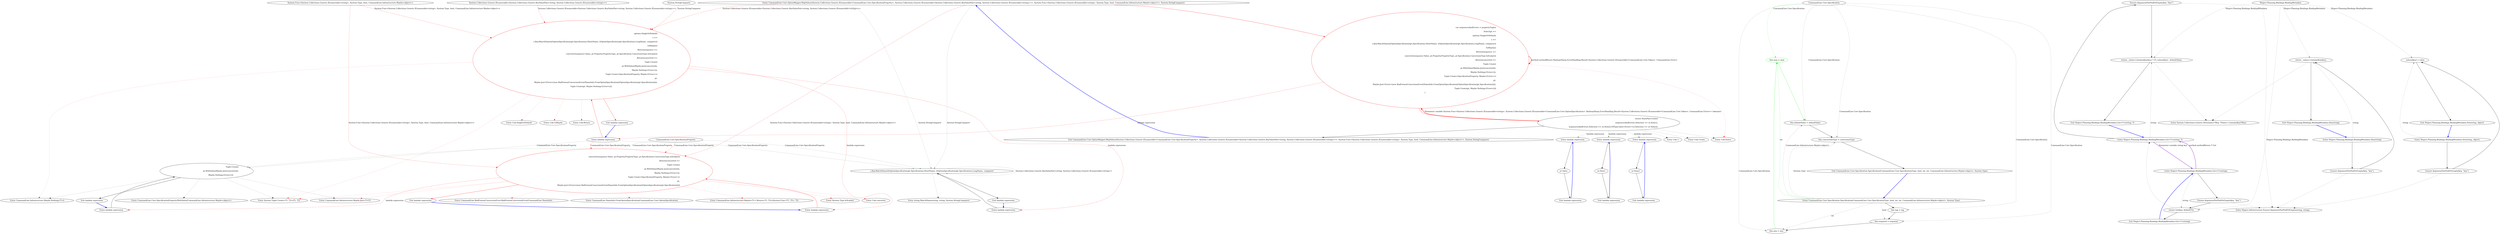 digraph  {
n41 [label="System.Collections.Generic.IEnumerable<System.Collections.Generic.KeyValuePair<string, System.Collections.Generic.IEnumerable<string>>>", span=""];
n42 [label="System.Func<System.Collections.Generic.IEnumerable<string>, System.Type, bool, CommandLine.Infrastructure.Maybe<object>>", span=""];
n43 [label="System.StringComparer", span=""];
n44 [label="CommandLine.Core.SpecificationProperty", span=""];
n0 [label="Entry CommandLine.Core.OptionMapper.MapValues(System.Collections.Generic.IEnumerable<CommandLine.Core.SpecificationProperty>, System.Collections.Generic.IEnumerable<System.Collections.Generic.KeyValuePair<string, System.Collections.Generic.IEnumerable<string>>>, System.Func<System.Collections.Generic.IEnumerable<string>, System.Type, bool, CommandLine.Infrastructure.Maybe<object>>, System.StringComparer)", span="13-13", cluster="CommandLine.Core.OptionMapper.MapValues(System.Collections.Generic.IEnumerable<CommandLine.Core.SpecificationProperty>, System.Collections.Generic.IEnumerable<System.Collections.Generic.KeyValuePair<string, System.Collections.Generic.IEnumerable<string>>>, System.Func<System.Collections.Generic.IEnumerable<string>, System.Type, bool, CommandLine.Infrastructure.Maybe<object>>, System.StringComparer)"];
n1 [label="var sequencesAndErrors = propertyTuples\r\n                .Select(pt =>\r\n                    options.SingleOrDefault(\r\n                            s =>\r\n                            s.Key.MatchName(((OptionSpecification)pt.Specification).ShortName, ((OptionSpecification)pt.Specification).LongName, comparer))\r\n                               .ToMaybe()\r\n                               .Return(sequence =>\r\n                                    converter(sequence.Value, pt.Property.PropertyType, pt.Specification.ConversionType.IsScalar())\r\n                                    .Return(converted =>\r\n                                            Tuple.Create(\r\n                                                pt.WithValue(Maybe.Just(converted)),\r\n                                                Maybe.Nothing<Error>()),\r\n                                            Tuple.Create<SpecificationProperty, Maybe<Error>>(\r\n                                                pt,\r\n                                                Maybe.Just<Error>(new BadFormatConversionError(NameInfo.FromOptionSpecification((OptionSpecification)pt.Specification))))),\r\n                                Tuple.Create(pt, Maybe.Nothing<Error>()))\r\n                )", span="19-35", cluster="CommandLine.Core.OptionMapper.MapValues(System.Collections.Generic.IEnumerable<CommandLine.Core.SpecificationProperty>, System.Collections.Generic.IEnumerable<System.Collections.Generic.KeyValuePair<string, System.Collections.Generic.IEnumerable<string>>>, System.Func<System.Collections.Generic.IEnumerable<string>, System.Type, bool, CommandLine.Infrastructure.Maybe<object>>, System.StringComparer)", color=red, community=0];
n8 [label="options.SingleOrDefault(\r\n                            s =>\r\n                            s.Key.MatchName(((OptionSpecification)pt.Specification).ShortName, ((OptionSpecification)pt.Specification).LongName, comparer))\r\n                               .ToMaybe()\r\n                               .Return(sequence =>\r\n                                    converter(sequence.Value, pt.Property.PropertyType, pt.Specification.ConversionType.IsScalar())\r\n                                    .Return(converted =>\r\n                                            Tuple.Create(\r\n                                                pt.WithValue(Maybe.Just(converted)),\r\n                                                Maybe.Nothing<Error>()),\r\n                                            Tuple.Create<SpecificationProperty, Maybe<Error>>(\r\n                                                pt,\r\n                                                Maybe.Just<Error>(new BadFormatConversionError(NameInfo.FromOptionSpecification((OptionSpecification)pt.Specification))))),\r\n                                Tuple.Create(pt, Maybe.Nothing<Error>()))", span="21-34", cluster="lambda expression", color=red, community=0];
n16 [label="s.Key.MatchName(((OptionSpecification)pt.Specification).ShortName, ((OptionSpecification)pt.Specification).LongName, comparer)", span="23-23", cluster="lambda expression"];
n20 [label="converter(sequence.Value, pt.Property.PropertyType, pt.Specification.ConversionType.IsScalar())\r\n                                    .Return(converted =>\r\n                                            Tuple.Create(\r\n                                                pt.WithValue(Maybe.Just(converted)),\r\n                                                Maybe.Nothing<Error>()),\r\n                                            Tuple.Create<SpecificationProperty, Maybe<Error>>(\r\n                                                pt,\r\n                                                Maybe.Just<Error>(new BadFormatConversionError(NameInfo.FromOptionSpecification((OptionSpecification)pt.Specification)))))", span="26-33", cluster="lambda expression", color=red, community=0];
n2 [label="return StatePair.Create(\r\n                sequencesAndErrors.Select(se => se.Item1),\r\n                sequencesAndErrors.Select(se => se.Item2).OfType<Just<Error>>().Select(se => se.Value));", span="36-38", cluster="CommandLine.Core.OptionMapper.MapValues(System.Collections.Generic.IEnumerable<CommandLine.Core.SpecificationProperty>, System.Collections.Generic.IEnumerable<System.Collections.Generic.KeyValuePair<string, System.Collections.Generic.IEnumerable<string>>>, System.Func<System.Collections.Generic.IEnumerable<string>, System.Type, bool, CommandLine.Infrastructure.Maybe<object>>, System.StringComparer)"];
n4 [label="Entry Unk.Select", span="", cluster="Unk.Select"];
n7 [label="Entry lambda expression", span="20-34", cluster="lambda expression"];
n3 [label="Exit CommandLine.Core.OptionMapper.MapValues(System.Collections.Generic.IEnumerable<CommandLine.Core.SpecificationProperty>, System.Collections.Generic.IEnumerable<System.Collections.Generic.KeyValuePair<string, System.Collections.Generic.IEnumerable<string>>>, System.Func<System.Collections.Generic.IEnumerable<string>, System.Type, bool, CommandLine.Infrastructure.Maybe<object>>, System.StringComparer)", span="13-13", cluster="CommandLine.Core.OptionMapper.MapValues(System.Collections.Generic.IEnumerable<CommandLine.Core.SpecificationProperty>, System.Collections.Generic.IEnumerable<System.Collections.Generic.KeyValuePair<string, System.Collections.Generic.IEnumerable<string>>>, System.Func<System.Collections.Generic.IEnumerable<string>, System.Type, bool, CommandLine.Infrastructure.Maybe<object>>, System.StringComparer)"];
n5 [label="Entry Unk.>", span="", cluster="Unk.>"];
n6 [label="Entry Unk.Create", span="", cluster="Unk.Create"];
n32 [label="Entry lambda expression", span="37-37", cluster="lambda expression"];
n35 [label="Entry lambda expression", span="38-38", cluster="lambda expression"];
n38 [label="Entry lambda expression", span="38-38", cluster="lambda expression"];
n29 [label="Tuple.Create(\r\n                                                pt.WithValue(Maybe.Just(converted)),\r\n                                                Maybe.Nothing<Error>())", span="28-30", cluster="lambda expression"];
n9 [label="Exit lambda expression", span="20-34", cluster="lambda expression"];
n10 [label="Entry Unk.SingleOrDefault", span="", cluster="Unk.SingleOrDefault"];
n11 [label="Entry Unk.ToMaybe", span="", cluster="Unk.ToMaybe"];
n12 [label="Entry CommandLine.Infrastructure.Maybe.Nothing<T>()", span="66-66", cluster="CommandLine.Infrastructure.Maybe.Nothing<T>()"];
n13 [label="Entry System.Tuple.Create<T1, T2>(T1, T2)", span="0-0", cluster="System.Tuple.Create<T1, T2>(T1, T2)"];
n14 [label="Entry Unk.Return", span="", cluster="Unk.Return"];
n15 [label="Entry lambda expression", span="22-23", cluster="lambda expression"];
n19 [label="Entry lambda expression", span="25-33", cluster="lambda expression"];
n17 [label="Exit lambda expression", span="22-23", cluster="lambda expression"];
n18 [label="Entry string.MatchName(string, string, System.StringComparer)", span="8-8", cluster="string.MatchName(string, string, System.StringComparer)"];
n21 [label="Exit lambda expression", span="25-33", cluster="lambda expression"];
n22 [label="Entry System.Type.IsScalar()", span="33-33", cluster="System.Type.IsScalar()"];
n23 [label="Entry Unk.converter", span="", cluster="Unk.converter"];
n24 [label="Entry CommandLine.BadFormatConversionError.BadFormatConversionError(CommandLine.NameInfo)", span="305-305", cluster="CommandLine.BadFormatConversionError.BadFormatConversionError(CommandLine.NameInfo)"];
n25 [label="Entry CommandLine.NameInfo.FromOptionSpecification(CommandLine.Core.OptionSpecification)", span="60-60", cluster="CommandLine.NameInfo.FromOptionSpecification(CommandLine.Core.OptionSpecification)"];
n26 [label="Entry CommandLine.Infrastructure.Maybe.Just<T>(T)", span="71-71", cluster="CommandLine.Infrastructure.Maybe.Just<T>(T)"];
n27 [label="Entry CommandLine.Infrastructure.Maybe<T1>.Return<T1, T2>(System.Func<T1, T2>, T2)", span="103-103", cluster="CommandLine.Infrastructure.Maybe<T1>.Return<T1, T2>(System.Func<T1, T2>, T2)"];
n28 [label="Entry lambda expression", span="27-30", cluster="lambda expression"];
n30 [label="Exit lambda expression", span="27-30", cluster="lambda expression"];
n31 [label="Entry CommandLine.Core.SpecificationProperty.WithValue(CommandLine.Infrastructure.Maybe<object>)", span="18-18", cluster="CommandLine.Core.SpecificationProperty.WithValue(CommandLine.Infrastructure.Maybe<object>)"];
n33 [label="se.Item1", span="37-37", cluster="lambda expression"];
n34 [label="Exit lambda expression", span="37-37", cluster="lambda expression"];
n36 [label="se.Item2", span="38-38", cluster="lambda expression"];
n37 [label="Exit lambda expression", span="38-38", cluster="lambda expression"];
n39 [label="se.Value", span="38-38", cluster="lambda expression"];
n40 [label="Exit lambda expression", span="38-38", cluster="lambda expression"];
d4 [label="this.max = max", span="33-33", cluster="CommandLine.Core.Specification.Specification(CommandLine.Core.SpecificationType, bool, int, int, CommandLine.Infrastructure.Maybe<object>, System.Type)", color=green, community=0];
d32 [label="CommandLine.Core.Specification", span=""];
d0 [label="Entry CommandLine.Core.Specification.Specification(CommandLine.Core.SpecificationType, bool, int, int, CommandLine.Infrastructure.Maybe<object>, System.Type)", span="28-28", cluster="CommandLine.Core.Specification.Specification(CommandLine.Core.SpecificationType, bool, int, int, CommandLine.Infrastructure.Maybe<object>, System.Type)"];
d3 [label="this.min = min", span="32-32", cluster="CommandLine.Core.Specification.Specification(CommandLine.Core.SpecificationType, bool, int, int, CommandLine.Infrastructure.Maybe<object>, System.Type)"];
d5 [label="this.defaultValue = defaultValue", span="35-35", cluster="CommandLine.Core.Specification.Specification(CommandLine.Core.SpecificationType, bool, int, int, CommandLine.Infrastructure.Maybe<object>, System.Type)"];
d1 [label="this.tag = tag", span="30-30", cluster="CommandLine.Core.Specification.Specification(CommandLine.Core.SpecificationType, bool, int, int, CommandLine.Infrastructure.Maybe<object>, System.Type)"];
d2 [label="this.required = required", span="31-31", cluster="CommandLine.Core.Specification.Specification(CommandLine.Core.SpecificationType, bool, int, int, CommandLine.Infrastructure.Maybe<object>, System.Type)"];
d6 [label="this.conversionType = conversionType", span="36-36", cluster="CommandLine.Core.Specification.Specification(CommandLine.Core.SpecificationType, bool, int, int, CommandLine.Infrastructure.Maybe<object>, System.Type)"];
d7 [label="Exit CommandLine.Core.Specification.Specification(CommandLine.Core.SpecificationType, bool, int, int, CommandLine.Infrastructure.Maybe<object>, System.Type)", span="28-28", cluster="CommandLine.Core.Specification.Specification(CommandLine.Core.SpecificationType, bool, int, int, CommandLine.Infrastructure.Maybe<object>, System.Type)"];
m0_4 [label="Entry Ninject.Infrastructure.Ensure.ArgumentNotNullOrEmpty(string, string)", span="22-22", cluster="Ninject.Infrastructure.Ensure.ArgumentNotNullOrEmpty(string, string)", file="ParserTests.cs"];
m0_10 [label="Entry Ninject.Planning.Bindings.BindingMetadata.Get<T>(string, T)", span="59-59", cluster="Ninject.Planning.Bindings.BindingMetadata.Get<T>(string, T)", file="ParserTests.cs"];
m0_11 [label="Ensure.ArgumentNotNullOrEmpty(key, ''key'')", span="61-61", cluster="Ninject.Planning.Bindings.BindingMetadata.Get<T>(string, T)", file="ParserTests.cs"];
m0_12 [label="return _values.ContainsKey(key) ? (T)_values[key] : defaultValue;", span="62-62", cluster="Ninject.Planning.Bindings.BindingMetadata.Get<T>(string, T)", file="ParserTests.cs"];
m0_13 [label="Exit Ninject.Planning.Bindings.BindingMetadata.Get<T>(string, T)", span="59-59", cluster="Ninject.Planning.Bindings.BindingMetadata.Get<T>(string, T)", file="ParserTests.cs"];
m0_6 [label="Entry Ninject.Planning.Bindings.BindingMetadata.Get<T>(string)", span="47-47", cluster="Ninject.Planning.Bindings.BindingMetadata.Get<T>(string)", file="ParserTests.cs"];
m0_7 [label="Ensure.ArgumentNotNullOrEmpty(key, ''key'')", span="49-49", cluster="Ninject.Planning.Bindings.BindingMetadata.Get<T>(string)", file="ParserTests.cs"];
m0_8 [label="return Get(key, default(T));", span="50-50", cluster="Ninject.Planning.Bindings.BindingMetadata.Get<T>(string)", file="ParserTests.cs"];
m0_9 [label="Exit Ninject.Planning.Bindings.BindingMetadata.Get<T>(string)", span="47-47", cluster="Ninject.Planning.Bindings.BindingMetadata.Get<T>(string)", file="ParserTests.cs"];
m0_5 [label="Entry System.Collections.Generic.Dictionary<TKey, TValue>.ContainsKey(TKey)", span="0-0", cluster="System.Collections.Generic.Dictionary<TKey, TValue>.ContainsKey(TKey)", file="ParserTests.cs"];
m0_0 [label="Entry Ninject.Planning.Bindings.BindingMetadata.Has(string)", span="35-35", cluster="Ninject.Planning.Bindings.BindingMetadata.Has(string)", file="ParserTests.cs"];
m0_1 [label="Ensure.ArgumentNotNullOrEmpty(key, ''key'')", span="37-37", cluster="Ninject.Planning.Bindings.BindingMetadata.Has(string)", file="ParserTests.cs"];
m0_2 [label="return _values.ContainsKey(key);", span="38-38", cluster="Ninject.Planning.Bindings.BindingMetadata.Has(string)", file="ParserTests.cs"];
m0_3 [label="Exit Ninject.Planning.Bindings.BindingMetadata.Has(string)", span="35-35", cluster="Ninject.Planning.Bindings.BindingMetadata.Has(string)", file="ParserTests.cs"];
m0_14 [label="Entry Ninject.Planning.Bindings.BindingMetadata.Set(string, object)", span="70-70", cluster="Ninject.Planning.Bindings.BindingMetadata.Set(string, object)", file="ParserTests.cs"];
m0_15 [label="Ensure.ArgumentNotNullOrEmpty(key, ''key'')", span="72-72", cluster="Ninject.Planning.Bindings.BindingMetadata.Set(string, object)", file="ParserTests.cs"];
m0_16 [label="_values[key] = value", span="73-73", cluster="Ninject.Planning.Bindings.BindingMetadata.Set(string, object)", file="ParserTests.cs"];
m0_17 [label="Exit Ninject.Planning.Bindings.BindingMetadata.Set(string, object)", span="70-70", cluster="Ninject.Planning.Bindings.BindingMetadata.Set(string, object)", file="ParserTests.cs"];
m0_18 [label="Ninject.Planning.Bindings.BindingMetadata", span="", file="ParserTests.cs"];
n41 -> n8  [key=1, style=dashed, color=red, label="System.Collections.Generic.IEnumerable<System.Collections.Generic.KeyValuePair<string, System.Collections.Generic.IEnumerable<string>>>"];
n42 -> n8  [key=1, style=dashed, color=red, label="System.Func<System.Collections.Generic.IEnumerable<string>, System.Type, bool, CommandLine.Infrastructure.Maybe<object>>"];
n42 -> n20  [key=1, style=dashed, color=red, label="System.Func<System.Collections.Generic.IEnumerable<string>, System.Type, bool, CommandLine.Infrastructure.Maybe<object>>"];
n43 -> n8  [key=1, style=dashed, color=red, label="System.StringComparer"];
n43 -> n16  [key=1, style=dashed, color=darkseagreen4, label="System.StringComparer"];
n44 -> n16  [key=1, style=dashed, color=darkseagreen4, label="CommandLine.Core.SpecificationProperty"];
n44 -> n20  [key=1, style=dashed, color=red, label="CommandLine.Core.SpecificationProperty"];
n44 -> n29  [key=1, style=dashed, color=darkseagreen4, label="CommandLine.Core.SpecificationProperty"];
n0 -> n1  [key=0, style=solid, color=red];
n0 -> n8  [key=1, style=dashed, color=red, label="System.Collections.Generic.IEnumerable<System.Collections.Generic.KeyValuePair<string, System.Collections.Generic.IEnumerable<string>>>"];
n0 -> n16  [key=1, style=dashed, color=darkseagreen4, label="System.StringComparer"];
n0 -> n20  [key=1, style=dashed, color=red, label="System.Func<System.Collections.Generic.IEnumerable<string>, System.Type, bool, CommandLine.Infrastructure.Maybe<object>>"];
n1 -> n2  [key=0, style=solid, color=red];
n1 -> n4  [key=2, style=dotted, color=red];
n1 -> n7  [key=1, style=dashed, color=red, label="lambda expression"];
n1 -> n1  [key=3, color=red, style=bold, label="method methodReturn RailwaySharp.ErrorHandling.Result<System.Collections.Generic.IEnumerable<CommandLine.Core.Token>, CommandLine.Error> "];
n8 -> n9  [key=0, style=solid, color=red];
n8 -> n10  [key=2, style=dotted, color=red];
n8 -> n11  [key=2, style=dotted, color=red];
n8 -> n12  [key=2, style=dotted, color=red];
n8 -> n13  [key=2, style=dotted, color=red];
n8 -> n14  [key=2, style=dotted, color=red];
n8 -> n15  [key=1, style=dashed, color=red, label="lambda expression"];
n8 -> n19  [key=1, style=dashed, color=red, label="lambda expression"];
n16 -> n17  [key=0, style=solid];
n16 -> n18  [key=2, style=dotted];
n16 -> n16  [key=1, style=dashed, color=darkseagreen4, label="System.Collections.Generic.KeyValuePair<string, System.Collections.Generic.IEnumerable<string>>"];
n20 -> n21  [key=0, style=solid, color=red];
n20 -> n22  [key=2, style=dotted, color=red];
n20 -> n23  [key=2, style=dotted, color=red];
n20 -> n24  [key=2, style=dotted, color=red];
n20 -> n25  [key=2, style=dotted, color=red];
n20 -> n26  [key=2, style=dotted, color=red];
n20 -> n13  [key=2, style=dotted, color=red];
n20 -> n27  [key=2, style=dotted, color=red];
n20 -> n28  [key=1, style=dashed, color=red, label="lambda expression"];
n2 -> n3  [key=0, style=solid];
n2 -> n4  [key=2, style=dotted];
n2 -> n5  [key=2, style=dotted];
n2 -> n6  [key=2, style=dotted];
n2 -> n32  [key=1, style=dashed, color=darkseagreen4, label="lambda expression"];
n2 -> n35  [key=1, style=dashed, color=darkseagreen4, label="lambda expression"];
n2 -> n38  [key=1, style=dashed, color=darkseagreen4, label="lambda expression"];
n2 -> n1  [key=3, color=red, style=bold, label="Parameter variable System.Func<System.Collections.Generic.IEnumerable<string>, System.Collections.Generic.IEnumerable<CommandLine.Core.OptionSpecification>, RailwaySharp.ErrorHandling.Result<System.Collections.Generic.IEnumerable<CommandLine.Core.Token>, CommandLine.Error>> tokenizer"];
n7 -> n8  [key=0, style=solid, color=red];
n7 -> n16  [key=1, style=dashed, color=darkseagreen4, label="CommandLine.Core.SpecificationProperty"];
n7 -> n20  [key=1, style=dashed, color=red, label="CommandLine.Core.SpecificationProperty"];
n7 -> n29  [key=1, style=dashed, color=darkseagreen4, label="CommandLine.Core.SpecificationProperty"];
n3 -> n0  [key=0, style=bold, color=blue];
n32 -> n33  [key=0, style=solid];
n35 -> n36  [key=0, style=solid];
n38 -> n39  [key=0, style=solid];
n29 -> n30  [key=0, style=solid];
n29 -> n26  [key=2, style=dotted];
n29 -> n31  [key=2, style=dotted];
n29 -> n12  [key=2, style=dotted];
n29 -> n13  [key=2, style=dotted];
n9 -> n7  [key=0, style=bold, color=blue];
n15 -> n16  [key=0, style=solid];
n19 -> n20  [key=0, style=solid, color=red];
n17 -> n15  [key=0, style=bold, color=blue];
n21 -> n19  [key=0, style=bold, color=blue];
n28 -> n29  [key=0, style=solid];
n30 -> n28  [key=0, style=bold, color=blue];
n33 -> n34  [key=0, style=solid];
n34 -> n32  [key=0, style=bold, color=blue];
n36 -> n37  [key=0, style=solid];
n37 -> n35  [key=0, style=bold, color=blue];
n39 -> n40  [key=0, style=solid];
n40 -> n38  [key=0, style=bold, color=blue];
d4 -> d5  [key=0, style=solid, color=green];
d32 -> d4  [key=1, style=dashed, color=green, label="CommandLine.Core.Specification"];
d32 -> d1  [key=1, style=dashed, color=darkseagreen4, label="CommandLine.Core.Specification"];
d32 -> d2  [key=1, style=dashed, color=darkseagreen4, label="CommandLine.Core.Specification"];
d32 -> d3  [key=1, style=dashed, color=darkseagreen4, label="CommandLine.Core.Specification"];
d32 -> d5  [key=1, style=dashed, color=darkseagreen4, label="CommandLine.Core.Specification"];
d32 -> d6  [key=1, style=dashed, color=darkseagreen4, label="CommandLine.Core.Specification"];
d0 -> d4  [key=1, style=dashed, color=green, label=int];
d0 -> d1  [key=0, style=solid];
d0 -> d2  [key=1, style=dashed, color=darkseagreen4, label=bool];
d0 -> d3  [key=1, style=dashed, color=darkseagreen4, label=int];
d0 -> d5  [key=1, style=dashed, color=darkseagreen4, label="CommandLine.Infrastructure.Maybe<object>"];
d0 -> d6  [key=1, style=dashed, color=darkseagreen4, label="System.Type"];
d3 -> d4  [key=0, style=solid, color=green];
d5 -> d6  [key=0, style=solid];
d1 -> d2  [key=0, style=solid];
d2 -> d3  [key=0, style=solid];
d6 -> d7  [key=0, style=solid];
d7 -> d0  [key=0, style=bold, color=blue];
m0_10 -> m0_11  [key=0, style=solid];
m0_10 -> m0_12  [key=1, style=dashed, color=darkseagreen4, label=string];
m0_10 -> m0_6  [key=3, color=darkorchid, style=bold, label="Parameter variable string key"];
m0_11 -> m0_12  [key=0, style=solid];
m0_11 -> m0_4  [key=2, style=dotted];
m0_12 -> m0_13  [key=0, style=solid];
m0_12 -> m0_5  [key=2, style=dotted];
m0_13 -> m0_10  [key=0, style=bold, color=blue];
m0_6 -> m0_7  [key=0, style=solid];
m0_6 -> m0_8  [key=1, style=dashed, color=darkseagreen4, label=string];
m0_6 -> m0_10  [key=3, color=darkorchid, style=bold, label="method methodReturn T Get"];
m0_7 -> m0_8  [key=0, style=solid];
m0_7 -> m0_4  [key=2, style=dotted];
m0_8 -> m0_9  [key=0, style=solid];
m0_8 -> m0_10  [key=2, style=dotted];
m0_9 -> m0_6  [key=0, style=bold, color=blue];
m0_0 -> m0_1  [key=0, style=solid];
m0_0 -> m0_2  [key=1, style=dashed, color=darkseagreen4, label=string];
m0_1 -> m0_2  [key=0, style=solid];
m0_1 -> m0_4  [key=2, style=dotted];
m0_2 -> m0_3  [key=0, style=solid];
m0_2 -> m0_5  [key=2, style=dotted];
m0_3 -> m0_0  [key=0, style=bold, color=blue];
m0_14 -> m0_15  [key=0, style=solid];
m0_14 -> m0_16  [key=1, style=dashed, color=darkseagreen4, label=string];
m0_15 -> m0_16  [key=0, style=solid];
m0_15 -> m0_4  [key=2, style=dotted];
m0_16 -> m0_17  [key=0, style=solid];
m0_17 -> m0_14  [key=0, style=bold, color=blue];
m0_18 -> m0_2  [key=1, style=dashed, color=darkseagreen4, label="Ninject.Planning.Bindings.BindingMetadata"];
m0_18 -> m0_8  [key=1, style=dashed, color=darkseagreen4, label="Ninject.Planning.Bindings.BindingMetadata"];
m0_18 -> m0_12  [key=1, style=dashed, color=darkseagreen4, label="Ninject.Planning.Bindings.BindingMetadata"];
m0_18 -> m0_16  [key=1, style=dashed, color=darkseagreen4, label="Ninject.Planning.Bindings.BindingMetadata"];
}
